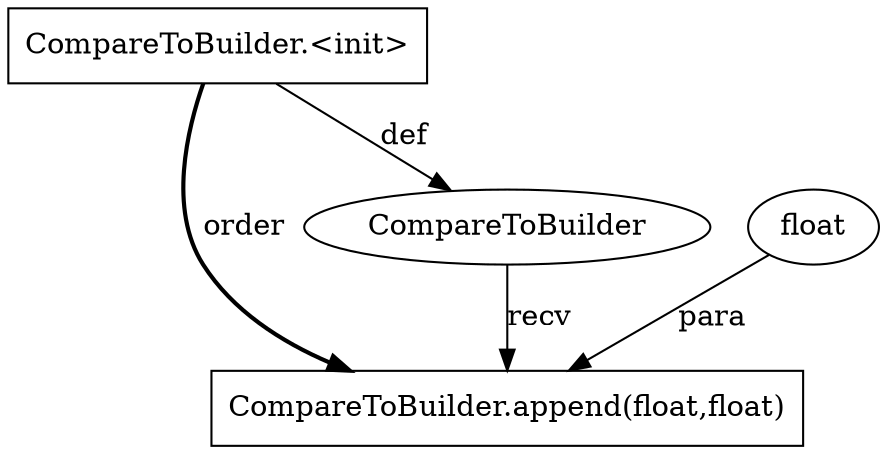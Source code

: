 digraph "AUG" {

  1 [ label="CompareToBuilder.append(float,float)" shape="box" ];
  2 [ label="CompareToBuilder" shape="ellipse" ];
  3 [ label="CompareToBuilder.<init>" shape="box" ];
  4 [ label="float" shape="ellipse" ];
  2 -> 1 [ label="recv" style="solid" ];
  3 -> 1 [ label="order" style="bold" ];
  4 -> 1 [ label="para" style="solid" ];
  3 -> 2 [ label="def" style="solid" ];
}
